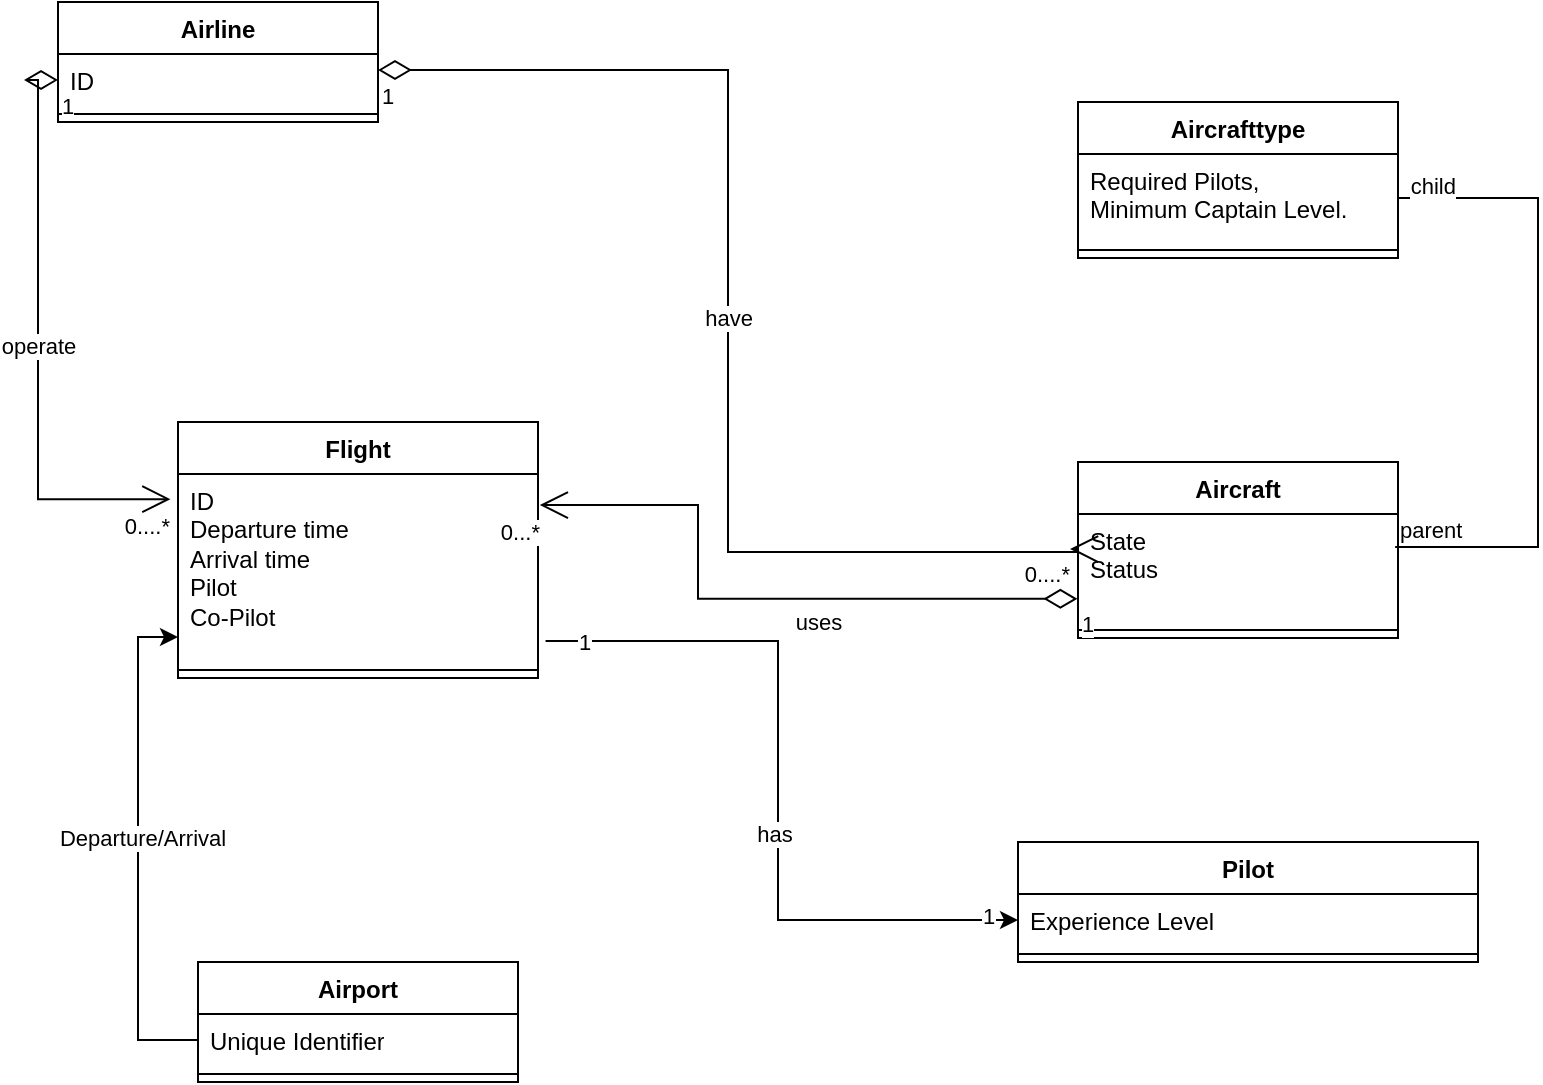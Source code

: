 <mxfile version="24.7.12">
  <diagram name="Page-1" id="G4f53u-scZTR7g75k5S0">
    <mxGraphModel dx="1434" dy="772" grid="1" gridSize="10" guides="1" tooltips="1" connect="1" arrows="1" fold="1" page="1" pageScale="1" pageWidth="850" pageHeight="1100" math="0" shadow="0">
      <root>
        <mxCell id="0" />
        <mxCell id="1" parent="0" />
        <mxCell id="qND9aOdXwc2yptjSojC9-1" value="Airline" style="swimlane;fontStyle=1;align=center;verticalAlign=top;childLayout=stackLayout;horizontal=1;startSize=26;horizontalStack=0;resizeParent=1;resizeParentMax=0;resizeLast=0;collapsible=1;marginBottom=0;whiteSpace=wrap;html=1;" vertex="1" parent="1">
          <mxGeometry x="100" y="120" width="160" height="60" as="geometry" />
        </mxCell>
        <mxCell id="qND9aOdXwc2yptjSojC9-2" value="ID" style="text;strokeColor=none;fillColor=none;align=left;verticalAlign=top;spacingLeft=4;spacingRight=4;overflow=hidden;rotatable=0;points=[[0,0.5],[1,0.5]];portConstraint=eastwest;whiteSpace=wrap;html=1;" vertex="1" parent="qND9aOdXwc2yptjSojC9-1">
          <mxGeometry y="26" width="160" height="26" as="geometry" />
        </mxCell>
        <mxCell id="qND9aOdXwc2yptjSojC9-3" value="" style="line;strokeWidth=1;fillColor=none;align=left;verticalAlign=middle;spacingTop=-1;spacingLeft=3;spacingRight=3;rotatable=0;labelPosition=right;points=[];portConstraint=eastwest;strokeColor=inherit;" vertex="1" parent="qND9aOdXwc2yptjSojC9-1">
          <mxGeometry y="52" width="160" height="8" as="geometry" />
        </mxCell>
        <mxCell id="qND9aOdXwc2yptjSojC9-4" value="Aircrafttype" style="swimlane;fontStyle=1;align=center;verticalAlign=top;childLayout=stackLayout;horizontal=1;startSize=26;horizontalStack=0;resizeParent=1;resizeParentMax=0;resizeLast=0;collapsible=1;marginBottom=0;whiteSpace=wrap;html=1;" vertex="1" parent="1">
          <mxGeometry x="610" y="170" width="160" height="78" as="geometry" />
        </mxCell>
        <mxCell id="qND9aOdXwc2yptjSojC9-5" value=" Required Pilots,&lt;div&gt;Minimum Captain Level.&lt;/div&gt;" style="text;strokeColor=none;fillColor=none;align=left;verticalAlign=top;spacingLeft=4;spacingRight=4;overflow=hidden;rotatable=0;points=[[0,0.5],[1,0.5]];portConstraint=eastwest;whiteSpace=wrap;html=1;" vertex="1" parent="qND9aOdXwc2yptjSojC9-4">
          <mxGeometry y="26" width="160" height="44" as="geometry" />
        </mxCell>
        <mxCell id="qND9aOdXwc2yptjSojC9-6" value="" style="line;strokeWidth=1;fillColor=none;align=left;verticalAlign=middle;spacingTop=-1;spacingLeft=3;spacingRight=3;rotatable=0;labelPosition=right;points=[];portConstraint=eastwest;strokeColor=inherit;" vertex="1" parent="qND9aOdXwc2yptjSojC9-4">
          <mxGeometry y="70" width="160" height="8" as="geometry" />
        </mxCell>
        <mxCell id="qND9aOdXwc2yptjSojC9-7" value="Flight" style="swimlane;fontStyle=1;align=center;verticalAlign=top;childLayout=stackLayout;horizontal=1;startSize=26;horizontalStack=0;resizeParent=1;resizeParentMax=0;resizeLast=0;collapsible=1;marginBottom=0;whiteSpace=wrap;html=1;" vertex="1" parent="1">
          <mxGeometry x="160" y="330" width="180" height="128" as="geometry" />
        </mxCell>
        <mxCell id="qND9aOdXwc2yptjSojC9-8" value="ID&lt;div&gt;Departure time&lt;/div&gt;&lt;div&gt;Arrival time&lt;/div&gt;&lt;div&gt;Pilot&lt;br&gt;Co-Pilot&lt;/div&gt;" style="text;strokeColor=none;fillColor=none;align=left;verticalAlign=top;spacingLeft=4;spacingRight=4;overflow=hidden;rotatable=0;points=[[0,0.5],[1,0.5]];portConstraint=eastwest;whiteSpace=wrap;html=1;" vertex="1" parent="qND9aOdXwc2yptjSojC9-7">
          <mxGeometry y="26" width="180" height="94" as="geometry" />
        </mxCell>
        <mxCell id="qND9aOdXwc2yptjSojC9-9" value="" style="line;strokeWidth=1;fillColor=none;align=left;verticalAlign=middle;spacingTop=-1;spacingLeft=3;spacingRight=3;rotatable=0;labelPosition=right;points=[];portConstraint=eastwest;strokeColor=inherit;" vertex="1" parent="qND9aOdXwc2yptjSojC9-7">
          <mxGeometry y="120" width="180" height="8" as="geometry" />
        </mxCell>
        <mxCell id="qND9aOdXwc2yptjSojC9-10" value="Aircraft" style="swimlane;fontStyle=1;align=center;verticalAlign=top;childLayout=stackLayout;horizontal=1;startSize=26;horizontalStack=0;resizeParent=1;resizeParentMax=0;resizeLast=0;collapsible=1;marginBottom=0;whiteSpace=wrap;html=1;" vertex="1" parent="1">
          <mxGeometry x="610" y="350" width="160" height="88" as="geometry" />
        </mxCell>
        <mxCell id="qND9aOdXwc2yptjSojC9-11" value="State&lt;div&gt;Status&lt;/div&gt;" style="text;strokeColor=none;fillColor=none;align=left;verticalAlign=top;spacingLeft=4;spacingRight=4;overflow=hidden;rotatable=0;points=[[0,0.5],[1,0.5]];portConstraint=eastwest;whiteSpace=wrap;html=1;" vertex="1" parent="qND9aOdXwc2yptjSojC9-10">
          <mxGeometry y="26" width="160" height="54" as="geometry" />
        </mxCell>
        <mxCell id="qND9aOdXwc2yptjSojC9-12" value="" style="line;strokeWidth=1;fillColor=none;align=left;verticalAlign=middle;spacingTop=-1;spacingLeft=3;spacingRight=3;rotatable=0;labelPosition=right;points=[];portConstraint=eastwest;strokeColor=inherit;" vertex="1" parent="qND9aOdXwc2yptjSojC9-10">
          <mxGeometry y="80" width="160" height="8" as="geometry" />
        </mxCell>
        <mxCell id="qND9aOdXwc2yptjSojC9-13" value="Pilot" style="swimlane;fontStyle=1;align=center;verticalAlign=top;childLayout=stackLayout;horizontal=1;startSize=26;horizontalStack=0;resizeParent=1;resizeParentMax=0;resizeLast=0;collapsible=1;marginBottom=0;whiteSpace=wrap;html=1;" vertex="1" parent="1">
          <mxGeometry x="580" y="540" width="230" height="60" as="geometry" />
        </mxCell>
        <mxCell id="qND9aOdXwc2yptjSojC9-14" value="Experience Level" style="text;strokeColor=none;fillColor=none;align=left;verticalAlign=top;spacingLeft=4;spacingRight=4;overflow=hidden;rotatable=0;points=[[0,0.5],[1,0.5]];portConstraint=eastwest;whiteSpace=wrap;html=1;" vertex="1" parent="qND9aOdXwc2yptjSojC9-13">
          <mxGeometry y="26" width="230" height="26" as="geometry" />
        </mxCell>
        <mxCell id="qND9aOdXwc2yptjSojC9-15" value="" style="line;strokeWidth=1;fillColor=none;align=left;verticalAlign=middle;spacingTop=-1;spacingLeft=3;spacingRight=3;rotatable=0;labelPosition=right;points=[];portConstraint=eastwest;strokeColor=inherit;" vertex="1" parent="qND9aOdXwc2yptjSojC9-13">
          <mxGeometry y="52" width="230" height="8" as="geometry" />
        </mxCell>
        <mxCell id="qND9aOdXwc2yptjSojC9-16" value="Airport" style="swimlane;fontStyle=1;align=center;verticalAlign=top;childLayout=stackLayout;horizontal=1;startSize=26;horizontalStack=0;resizeParent=1;resizeParentMax=0;resizeLast=0;collapsible=1;marginBottom=0;whiteSpace=wrap;html=1;" vertex="1" parent="1">
          <mxGeometry x="170" y="600" width="160" height="60" as="geometry" />
        </mxCell>
        <mxCell id="qND9aOdXwc2yptjSojC9-17" value="Unique Identifier" style="text;strokeColor=none;fillColor=none;align=left;verticalAlign=top;spacingLeft=4;spacingRight=4;overflow=hidden;rotatable=0;points=[[0,0.5],[1,0.5]];portConstraint=eastwest;whiteSpace=wrap;html=1;" vertex="1" parent="qND9aOdXwc2yptjSojC9-16">
          <mxGeometry y="26" width="160" height="26" as="geometry" />
        </mxCell>
        <mxCell id="qND9aOdXwc2yptjSojC9-18" value="" style="line;strokeWidth=1;fillColor=none;align=left;verticalAlign=middle;spacingTop=-1;spacingLeft=3;spacingRight=3;rotatable=0;labelPosition=right;points=[];portConstraint=eastwest;strokeColor=inherit;" vertex="1" parent="qND9aOdXwc2yptjSojC9-16">
          <mxGeometry y="52" width="160" height="8" as="geometry" />
        </mxCell>
        <mxCell id="qND9aOdXwc2yptjSojC9-19" value="have" style="endArrow=open;html=1;endSize=12;startArrow=diamondThin;startSize=14;startFill=0;edgeStyle=orthogonalEdgeStyle;rounded=0;exitX=1;exitY=0.5;exitDx=0;exitDy=0;entryX=-0.025;entryY=0.324;entryDx=0;entryDy=0;entryPerimeter=0;" edge="1" parent="1" target="qND9aOdXwc2yptjSojC9-11">
          <mxGeometry relative="1" as="geometry">
            <mxPoint x="260" y="154" as="sourcePoint" />
            <mxPoint x="614.96" y="382.016" as="targetPoint" />
            <Array as="points">
              <mxPoint x="435" y="154" />
              <mxPoint x="435" y="395" />
              <mxPoint x="610" y="395" />
              <mxPoint x="610" y="393" />
            </Array>
          </mxGeometry>
        </mxCell>
        <mxCell id="qND9aOdXwc2yptjSojC9-20" value="1" style="edgeLabel;resizable=0;html=1;align=left;verticalAlign=top;" connectable="0" vertex="1" parent="qND9aOdXwc2yptjSojC9-19">
          <mxGeometry x="-1" relative="1" as="geometry" />
        </mxCell>
        <mxCell id="qND9aOdXwc2yptjSojC9-21" value="0....*" style="edgeLabel;resizable=0;html=1;align=right;verticalAlign=top;" connectable="0" vertex="1" parent="qND9aOdXwc2yptjSojC9-19">
          <mxGeometry x="1" relative="1" as="geometry" />
        </mxCell>
        <mxCell id="qND9aOdXwc2yptjSojC9-22" value="operate" style="endArrow=open;html=1;endSize=12;startArrow=diamondThin;startSize=14;startFill=0;edgeStyle=orthogonalEdgeStyle;rounded=0;exitX=0;exitY=0.5;exitDx=0;exitDy=0;entryX=-0.021;entryY=0.134;entryDx=0;entryDy=0;entryPerimeter=0;" edge="1" parent="1" source="qND9aOdXwc2yptjSojC9-2" target="qND9aOdXwc2yptjSojC9-8">
          <mxGeometry relative="1" as="geometry">
            <mxPoint x="490" y="350" as="sourcePoint" />
            <mxPoint x="650" y="350" as="targetPoint" />
          </mxGeometry>
        </mxCell>
        <mxCell id="qND9aOdXwc2yptjSojC9-23" value="1" style="edgeLabel;resizable=0;html=1;align=left;verticalAlign=top;" connectable="0" vertex="1" parent="qND9aOdXwc2yptjSojC9-22">
          <mxGeometry x="-1" relative="1" as="geometry" />
        </mxCell>
        <mxCell id="qND9aOdXwc2yptjSojC9-24" value="0....*" style="edgeLabel;resizable=0;html=1;align=right;verticalAlign=top;" connectable="0" vertex="1" parent="qND9aOdXwc2yptjSojC9-22">
          <mxGeometry x="1" relative="1" as="geometry" />
        </mxCell>
        <mxCell id="qND9aOdXwc2yptjSojC9-25" value="uses" style="endArrow=open;html=1;endSize=12;startArrow=diamondThin;startSize=14;startFill=0;edgeStyle=orthogonalEdgeStyle;rounded=0;exitX=-0.002;exitY=0.785;exitDx=0;exitDy=0;exitPerimeter=0;entryX=1.005;entryY=0.165;entryDx=0;entryDy=0;entryPerimeter=0;" edge="1" parent="1" source="qND9aOdXwc2yptjSojC9-11" target="qND9aOdXwc2yptjSojC9-8">
          <mxGeometry x="-0.178" y="12" relative="1" as="geometry">
            <mxPoint x="490" y="350" as="sourcePoint" />
            <mxPoint x="350" y="380" as="targetPoint" />
            <Array as="points">
              <mxPoint x="420" y="418" />
              <mxPoint x="420" y="371" />
            </Array>
            <mxPoint as="offset" />
          </mxGeometry>
        </mxCell>
        <mxCell id="qND9aOdXwc2yptjSojC9-26" value="1" style="edgeLabel;resizable=0;html=1;align=left;verticalAlign=top;" connectable="0" vertex="1" parent="qND9aOdXwc2yptjSojC9-25">
          <mxGeometry x="-1" relative="1" as="geometry" />
        </mxCell>
        <mxCell id="qND9aOdXwc2yptjSojC9-27" value="0...*" style="edgeLabel;resizable=0;html=1;align=right;verticalAlign=top;" connectable="0" vertex="1" parent="qND9aOdXwc2yptjSojC9-25">
          <mxGeometry x="1" relative="1" as="geometry" />
        </mxCell>
        <mxCell id="qND9aOdXwc2yptjSojC9-28" style="edgeStyle=orthogonalEdgeStyle;rounded=0;orthogonalLoop=1;jettySize=auto;html=1;entryX=0;entryY=0.5;entryDx=0;entryDy=0;exitX=1.021;exitY=0.888;exitDx=0;exitDy=0;exitPerimeter=0;" edge="1" parent="1" source="qND9aOdXwc2yptjSojC9-8" target="qND9aOdXwc2yptjSojC9-14">
          <mxGeometry relative="1" as="geometry">
            <mxPoint x="530" y="480" as="sourcePoint" />
          </mxGeometry>
        </mxCell>
        <mxCell id="qND9aOdXwc2yptjSojC9-29" value="1" style="edgeLabel;html=1;align=center;verticalAlign=middle;resizable=0;points=[];" vertex="1" connectable="0" parent="qND9aOdXwc2yptjSojC9-28">
          <mxGeometry x="-0.899" relative="1" as="geometry">
            <mxPoint as="offset" />
          </mxGeometry>
        </mxCell>
        <mxCell id="qND9aOdXwc2yptjSojC9-30" value="1" style="edgeLabel;html=1;align=center;verticalAlign=middle;resizable=0;points=[];" vertex="1" connectable="0" parent="qND9aOdXwc2yptjSojC9-28">
          <mxGeometry x="0.918" y="2" relative="1" as="geometry">
            <mxPoint as="offset" />
          </mxGeometry>
        </mxCell>
        <mxCell id="qND9aOdXwc2yptjSojC9-31" value="has" style="edgeLabel;html=1;align=center;verticalAlign=middle;resizable=0;points=[];" vertex="1" connectable="0" parent="qND9aOdXwc2yptjSojC9-28">
          <mxGeometry x="0.132" y="-2" relative="1" as="geometry">
            <mxPoint as="offset" />
          </mxGeometry>
        </mxCell>
        <mxCell id="qND9aOdXwc2yptjSojC9-32" style="edgeStyle=orthogonalEdgeStyle;rounded=0;orthogonalLoop=1;jettySize=auto;html=1;entryX=0;entryY=0.867;entryDx=0;entryDy=0;entryPerimeter=0;" edge="1" parent="1" source="qND9aOdXwc2yptjSojC9-17" target="qND9aOdXwc2yptjSojC9-8">
          <mxGeometry relative="1" as="geometry" />
        </mxCell>
        <mxCell id="qND9aOdXwc2yptjSojC9-33" value="Departure/Arrival" style="edgeLabel;html=1;align=center;verticalAlign=middle;resizable=0;points=[];" vertex="1" connectable="0" parent="qND9aOdXwc2yptjSojC9-32">
          <mxGeometry x="0.042" y="-2" relative="1" as="geometry">
            <mxPoint as="offset" />
          </mxGeometry>
        </mxCell>
        <mxCell id="qND9aOdXwc2yptjSojC9-34" value="" style="endArrow=none;html=1;edgeStyle=orthogonalEdgeStyle;rounded=0;exitX=0.991;exitY=0.306;exitDx=0;exitDy=0;exitPerimeter=0;entryX=1;entryY=0.5;entryDx=0;entryDy=0;" edge="1" parent="1" source="qND9aOdXwc2yptjSojC9-11" target="qND9aOdXwc2yptjSojC9-5">
          <mxGeometry relative="1" as="geometry">
            <mxPoint x="490" y="440" as="sourcePoint" />
            <mxPoint x="650" y="440" as="targetPoint" />
            <Array as="points">
              <mxPoint x="840" y="393" />
              <mxPoint x="840" y="218" />
            </Array>
          </mxGeometry>
        </mxCell>
        <mxCell id="qND9aOdXwc2yptjSojC9-35" value="parent" style="edgeLabel;resizable=0;html=1;align=left;verticalAlign=bottom;" connectable="0" vertex="1" parent="qND9aOdXwc2yptjSojC9-34">
          <mxGeometry x="-1" relative="1" as="geometry" />
        </mxCell>
        <mxCell id="qND9aOdXwc2yptjSojC9-36" value="child" style="edgeLabel;resizable=0;html=1;align=right;verticalAlign=bottom;" connectable="0" vertex="1" parent="qND9aOdXwc2yptjSojC9-34">
          <mxGeometry x="1" relative="1" as="geometry">
            <mxPoint x="30" y="2" as="offset" />
          </mxGeometry>
        </mxCell>
      </root>
    </mxGraphModel>
  </diagram>
</mxfile>
